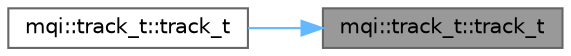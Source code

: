digraph "mqi::track_t::track_t"
{
 // LATEX_PDF_SIZE
  bgcolor="transparent";
  edge [fontname=Helvetica,fontsize=10,labelfontname=Helvetica,labelfontsize=10];
  node [fontname=Helvetica,fontsize=10,shape=box,height=0.2,width=0.4];
  rankdir="RL";
  Node1 [id="Node000001",label="mqi::track_t::track_t",height=0.2,width=0.4,color="gray40", fillcolor="grey60", style="filled", fontcolor="black",tooltip="Default constructor. Initializes a primary particle at the beginning of its life."];
  Node1 -> Node2 [id="edge1_Node000001_Node000002",dir="back",color="steelblue1",style="solid",tooltip=" "];
  Node2 [id="Node000002",label="mqi::track_t::track_t",height=0.2,width=0.4,color="grey40", fillcolor="white", style="filled",URL="$classmqi_1_1track__t.html#aa782b20130e5b1ca2d3fe4c996e85087",tooltip="Copy constructor."];
}

